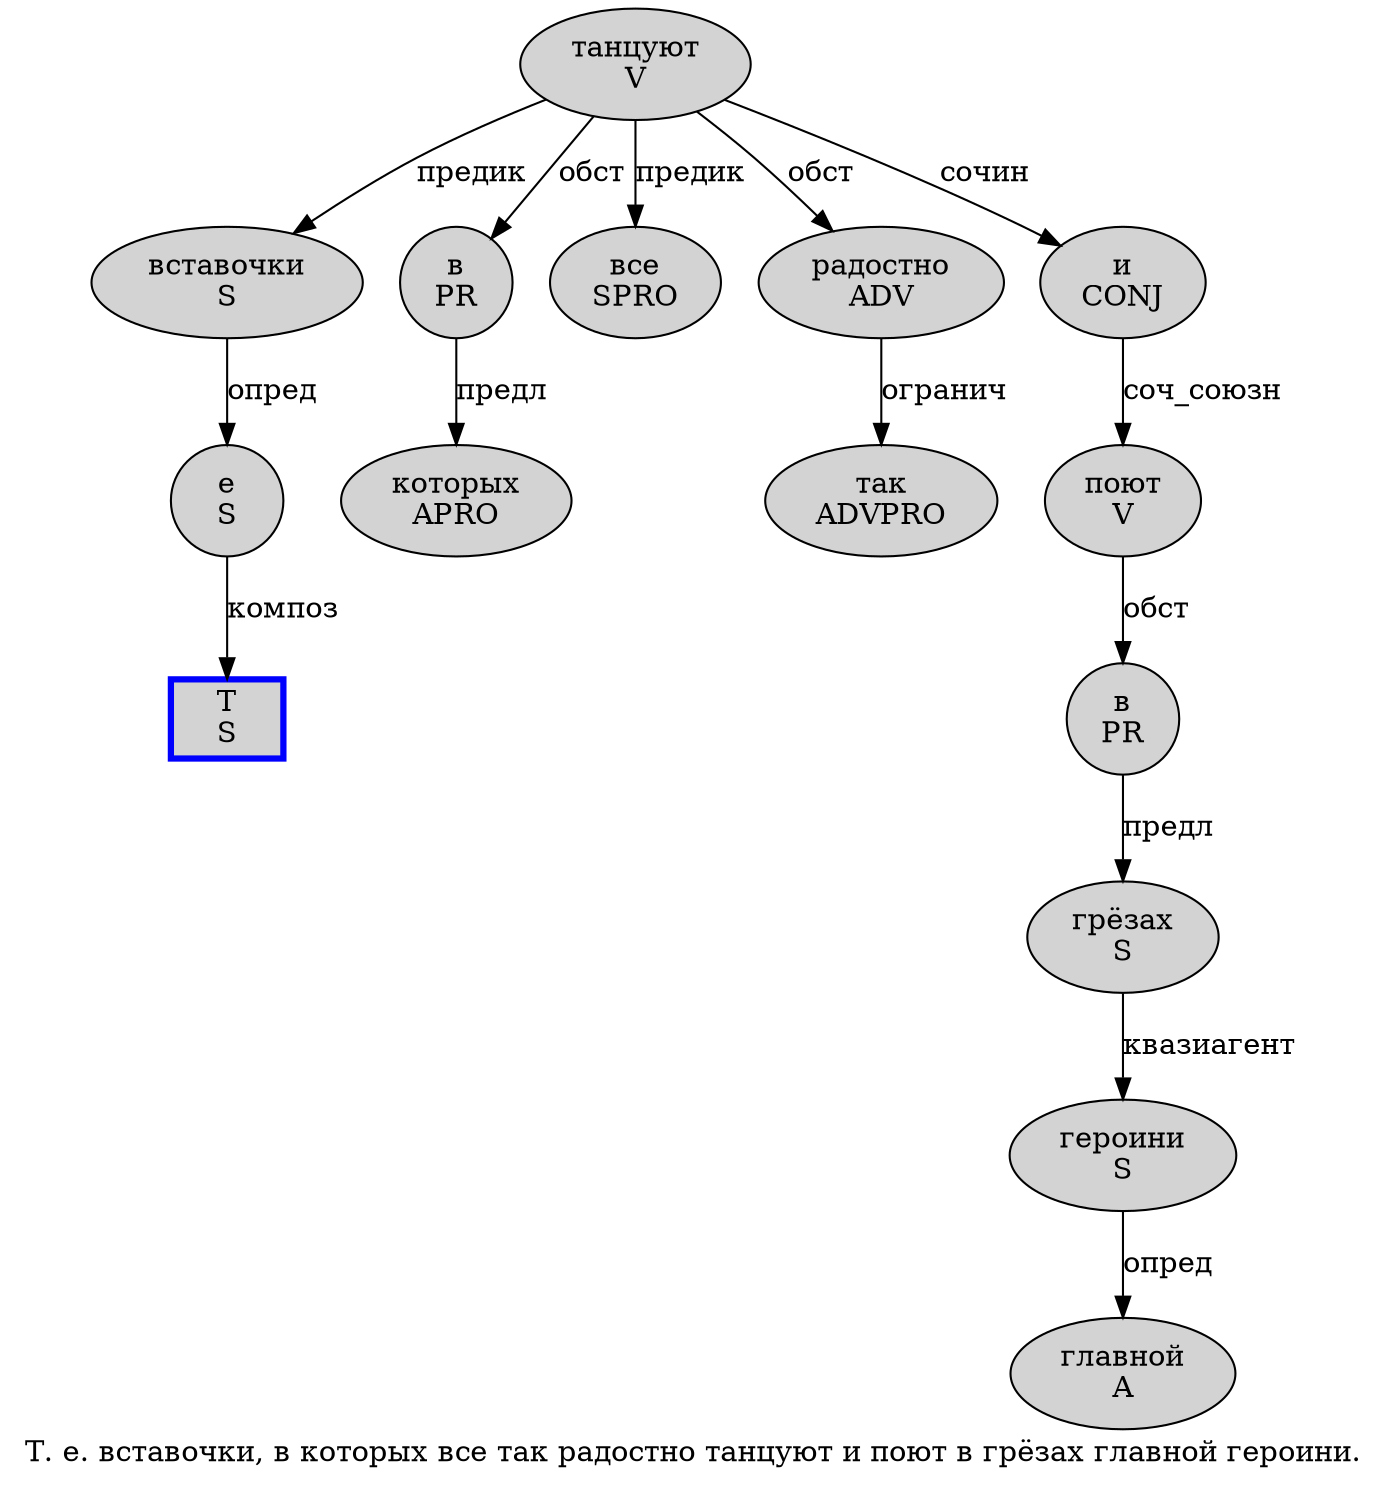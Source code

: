 digraph SENTENCE_999 {
	graph [label="Т. е. вставочки, в которых все так радостно танцуют и поют в грёзах главной героини."]
	node [style=filled]
		0 [label="Т
S" color=blue fillcolor=lightgray penwidth=3 shape=box]
		2 [label="е
S" color="" fillcolor=lightgray penwidth=1 shape=ellipse]
		4 [label="вставочки
S" color="" fillcolor=lightgray penwidth=1 shape=ellipse]
		6 [label="в
PR" color="" fillcolor=lightgray penwidth=1 shape=ellipse]
		7 [label="которых
APRO" color="" fillcolor=lightgray penwidth=1 shape=ellipse]
		8 [label="все
SPRO" color="" fillcolor=lightgray penwidth=1 shape=ellipse]
		9 [label="так
ADVPRO" color="" fillcolor=lightgray penwidth=1 shape=ellipse]
		10 [label="радостно
ADV" color="" fillcolor=lightgray penwidth=1 shape=ellipse]
		11 [label="танцуют
V" color="" fillcolor=lightgray penwidth=1 shape=ellipse]
		12 [label="и
CONJ" color="" fillcolor=lightgray penwidth=1 shape=ellipse]
		13 [label="поют
V" color="" fillcolor=lightgray penwidth=1 shape=ellipse]
		14 [label="в
PR" color="" fillcolor=lightgray penwidth=1 shape=ellipse]
		15 [label="грёзах
S" color="" fillcolor=lightgray penwidth=1 shape=ellipse]
		16 [label="главной
A" color="" fillcolor=lightgray penwidth=1 shape=ellipse]
		17 [label="героини
S" color="" fillcolor=lightgray penwidth=1 shape=ellipse]
			11 -> 4 [label="предик"]
			11 -> 6 [label="обст"]
			11 -> 8 [label="предик"]
			11 -> 10 [label="обст"]
			11 -> 12 [label="сочин"]
			6 -> 7 [label="предл"]
			10 -> 9 [label="огранич"]
			14 -> 15 [label="предл"]
			12 -> 13 [label="соч_союзн"]
			17 -> 16 [label="опред"]
			4 -> 2 [label="опред"]
			2 -> 0 [label="композ"]
			15 -> 17 [label="квазиагент"]
			13 -> 14 [label="обст"]
}
